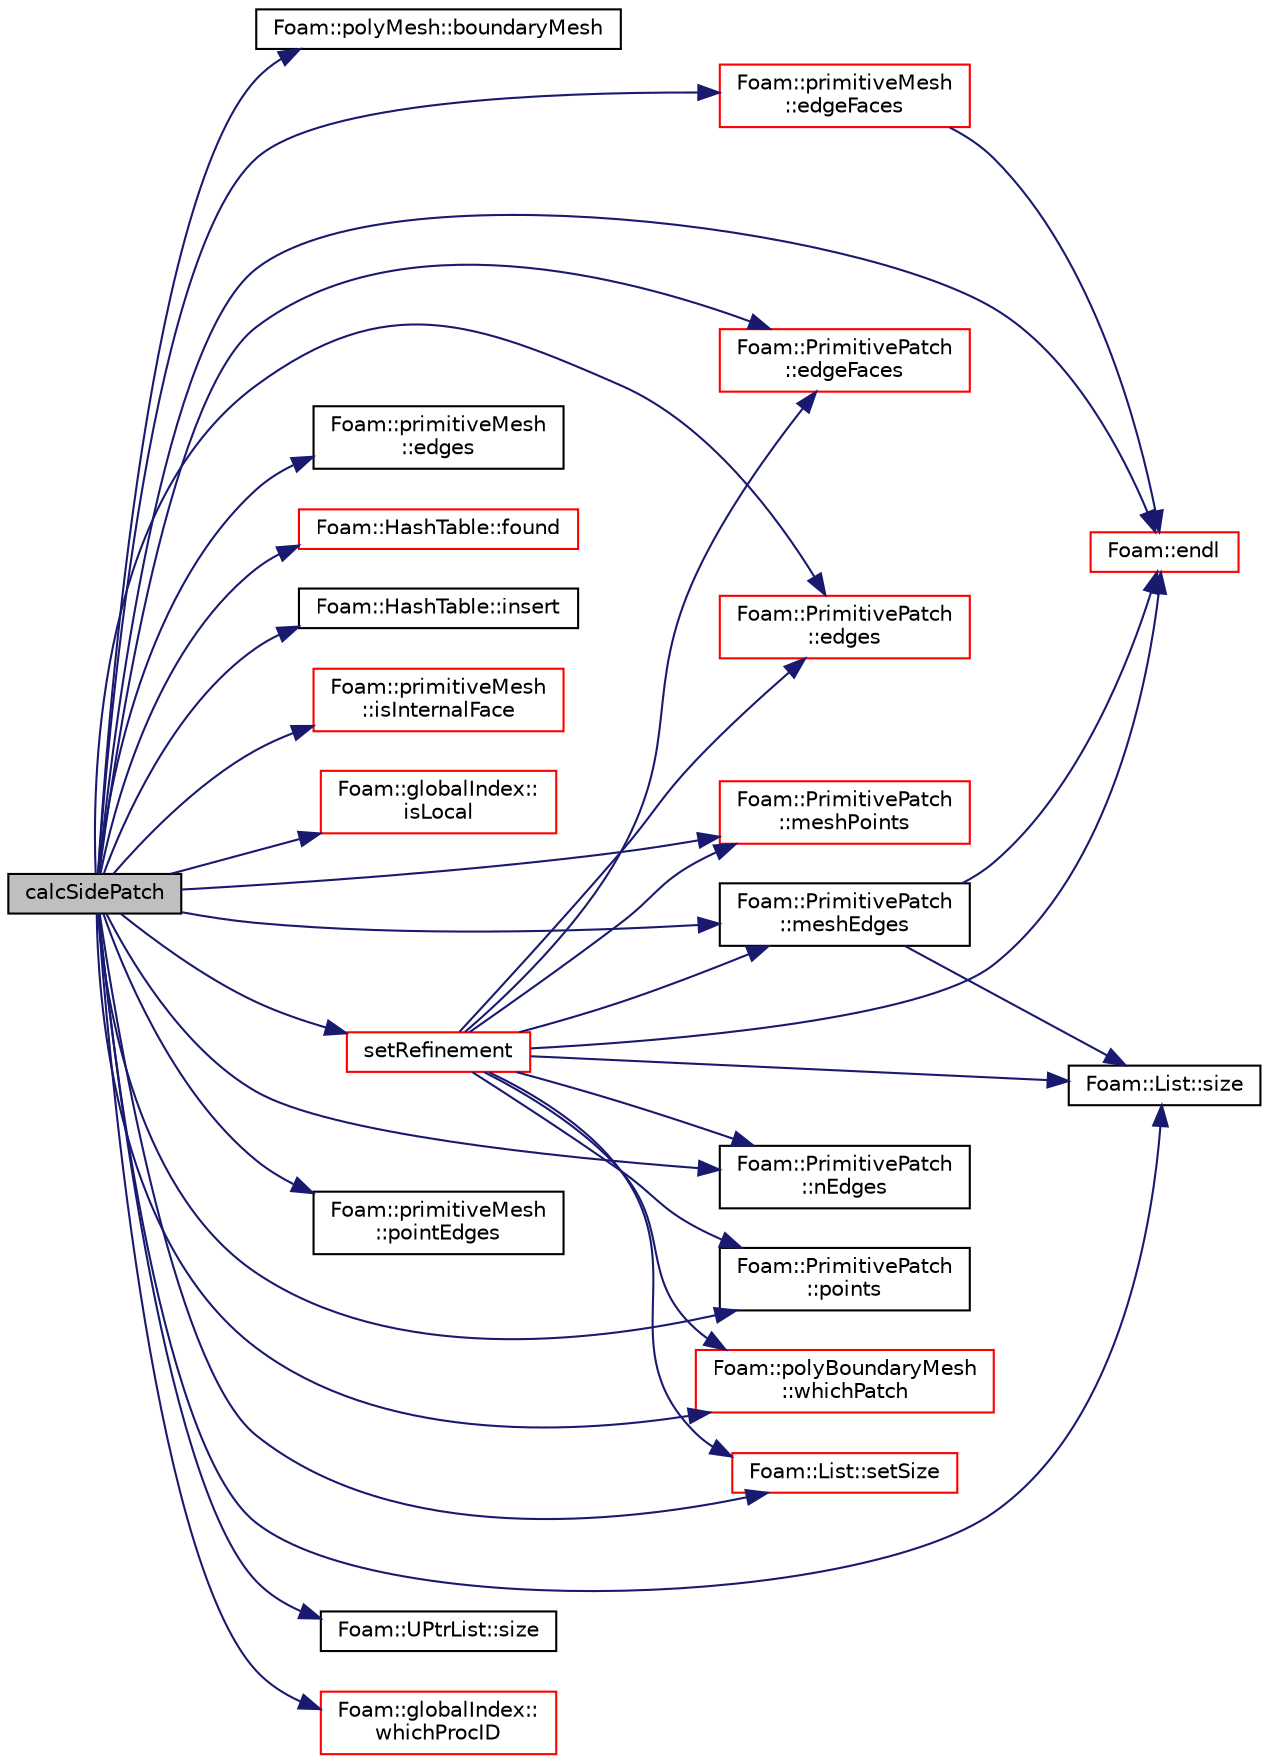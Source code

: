 digraph "calcSidePatch"
{
  bgcolor="transparent";
  edge [fontname="Helvetica",fontsize="10",labelfontname="Helvetica",labelfontsize="10"];
  node [fontname="Helvetica",fontsize="10",shape=record];
  rankdir="LR";
  Node1 [label="calcSidePatch",height=0.2,width=0.4,color="black", fillcolor="grey75", style="filled", fontcolor="black"];
  Node1 -> Node2 [color="midnightblue",fontsize="10",style="solid",fontname="Helvetica"];
  Node2 [label="Foam::polyMesh::boundaryMesh",height=0.2,width=0.4,color="black",URL="$a01954.html#a6b7f5ba89250dbd7a1c6c7860ab60fe3",tooltip="Return boundary mesh. "];
  Node1 -> Node3 [color="midnightblue",fontsize="10",style="solid",fontname="Helvetica"];
  Node3 [label="Foam::PrimitivePatch\l::edgeFaces",height=0.2,width=0.4,color="red",URL="$a02010.html#ab456054a1e7e1a07261799f50167916f",tooltip="Return edge-face addressing. "];
  Node1 -> Node4 [color="midnightblue",fontsize="10",style="solid",fontname="Helvetica"];
  Node4 [label="Foam::primitiveMesh\l::edgeFaces",height=0.2,width=0.4,color="red",URL="$a02007.html#ab456054a1e7e1a07261799f50167916f"];
  Node4 -> Node5 [color="midnightblue",fontsize="10",style="solid",fontname="Helvetica"];
  Node5 [label="Foam::endl",height=0.2,width=0.4,color="red",URL="$a10979.html#a2db8fe02a0d3909e9351bb4275b23ce4",tooltip="Add newline and flush stream. "];
  Node1 -> Node6 [color="midnightblue",fontsize="10",style="solid",fontname="Helvetica"];
  Node6 [label="Foam::PrimitivePatch\l::edges",height=0.2,width=0.4,color="red",URL="$a02010.html#aae82d34fe433288eb6b1f9dea53675c8",tooltip="Return list of edges, address into LOCAL point list. "];
  Node1 -> Node7 [color="midnightblue",fontsize="10",style="solid",fontname="Helvetica"];
  Node7 [label="Foam::primitiveMesh\l::edges",height=0.2,width=0.4,color="black",URL="$a02007.html#aae82d34fe433288eb6b1f9dea53675c8",tooltip="Return mesh edges. Uses calcEdges. "];
  Node1 -> Node5 [color="midnightblue",fontsize="10",style="solid",fontname="Helvetica"];
  Node1 -> Node8 [color="midnightblue",fontsize="10",style="solid",fontname="Helvetica"];
  Node8 [label="Foam::HashTable::found",height=0.2,width=0.4,color="red",URL="$a00997.html#a3df8044b3c7afb4eb62517f64e85eab6",tooltip="Return true if hashedEntry is found in table. "];
  Node1 -> Node9 [color="midnightblue",fontsize="10",style="solid",fontname="Helvetica"];
  Node9 [label="Foam::HashTable::insert",height=0.2,width=0.4,color="black",URL="$a00997.html#a5eee1e0e199ad59b9cb3916cd42156e0",tooltip="Insert a new hashedEntry. "];
  Node1 -> Node10 [color="midnightblue",fontsize="10",style="solid",fontname="Helvetica"];
  Node10 [label="Foam::primitiveMesh\l::isInternalFace",height=0.2,width=0.4,color="red",URL="$a02007.html#a836bb7ec097736e6d0c7903e486776a8",tooltip="Return true if given face label is internal to the mesh. "];
  Node1 -> Node11 [color="midnightblue",fontsize="10",style="solid",fontname="Helvetica"];
  Node11 [label="Foam::globalIndex::\lisLocal",height=0.2,width=0.4,color="red",URL="$a00943.html#afb056b2091a6bf83c081430e0d64d449",tooltip="Is on local processor. "];
  Node1 -> Node12 [color="midnightblue",fontsize="10",style="solid",fontname="Helvetica"];
  Node12 [label="Foam::PrimitivePatch\l::meshEdges",height=0.2,width=0.4,color="black",URL="$a02010.html#ac19048ef57f6dd80e2dec2e69709e82d",tooltip="Return labels of patch edges in the global edge list using. "];
  Node12 -> Node5 [color="midnightblue",fontsize="10",style="solid",fontname="Helvetica"];
  Node12 -> Node13 [color="midnightblue",fontsize="10",style="solid",fontname="Helvetica"];
  Node13 [label="Foam::List::size",height=0.2,width=0.4,color="black",URL="$a01390.html#a8a5f6fa29bd4b500caf186f60245b384",tooltip="Override size to be inconsistent with allocated storage. "];
  Node1 -> Node14 [color="midnightblue",fontsize="10",style="solid",fontname="Helvetica"];
  Node14 [label="Foam::PrimitivePatch\l::meshPoints",height=0.2,width=0.4,color="red",URL="$a02010.html#ae4935f85c38392518565dd7c666e3caf",tooltip="Return labelList of mesh points in patch. They are constructed. "];
  Node1 -> Node15 [color="midnightblue",fontsize="10",style="solid",fontname="Helvetica"];
  Node15 [label="Foam::PrimitivePatch\l::nEdges",height=0.2,width=0.4,color="black",URL="$a02010.html#a1db9478309c639504a743b7b194226f4",tooltip="Return number of edges in patch. "];
  Node1 -> Node16 [color="midnightblue",fontsize="10",style="solid",fontname="Helvetica"];
  Node16 [label="Foam::primitiveMesh\l::pointEdges",height=0.2,width=0.4,color="black",URL="$a02007.html#a9372e15b6f50db75f39f33f24d4887a4"];
  Node1 -> Node17 [color="midnightblue",fontsize="10",style="solid",fontname="Helvetica"];
  Node17 [label="Foam::PrimitivePatch\l::points",height=0.2,width=0.4,color="black",URL="$a02010.html#a1f42f31bcf706357682dcf097255b544",tooltip="Return reference to global points. "];
  Node1 -> Node18 [color="midnightblue",fontsize="10",style="solid",fontname="Helvetica"];
  Node18 [label="setRefinement",height=0.2,width=0.4,color="red",URL="$a00024.html#a9488cb0518f21b76444c508cc9658d64",tooltip="Play commands into polyTopoChange to create layers on top. "];
  Node18 -> Node5 [color="midnightblue",fontsize="10",style="solid",fontname="Helvetica"];
  Node18 -> Node13 [color="midnightblue",fontsize="10",style="solid",fontname="Helvetica"];
  Node18 -> Node6 [color="midnightblue",fontsize="10",style="solid",fontname="Helvetica"];
  Node18 -> Node14 [color="midnightblue",fontsize="10",style="solid",fontname="Helvetica"];
  Node18 -> Node12 [color="midnightblue",fontsize="10",style="solid",fontname="Helvetica"];
  Node18 -> Node15 [color="midnightblue",fontsize="10",style="solid",fontname="Helvetica"];
  Node18 -> Node3 [color="midnightblue",fontsize="10",style="solid",fontname="Helvetica"];
  Node18 -> Node17 [color="midnightblue",fontsize="10",style="solid",fontname="Helvetica"];
  Node18 -> Node19 [color="midnightblue",fontsize="10",style="solid",fontname="Helvetica"];
  Node19 [label="Foam::polyBoundaryMesh\l::whichPatch",height=0.2,width=0.4,color="red",URL="$a01948.html#a6d7e875689c6272231ad4b60139b7324",tooltip="Return patch index for a given face label. "];
  Node18 -> Node20 [color="midnightblue",fontsize="10",style="solid",fontname="Helvetica"];
  Node20 [label="Foam::List::setSize",height=0.2,width=0.4,color="red",URL="$a01390.html#aedb985ffeaf1bdbfeccc2a8730405703",tooltip="Reset size of List. "];
  Node1 -> Node20 [color="midnightblue",fontsize="10",style="solid",fontname="Helvetica"];
  Node1 -> Node13 [color="midnightblue",fontsize="10",style="solid",fontname="Helvetica"];
  Node1 -> Node21 [color="midnightblue",fontsize="10",style="solid",fontname="Helvetica"];
  Node21 [label="Foam::UPtrList::size",height=0.2,width=0.4,color="black",URL="$a02863.html#a723361dc2020160f5492e8fe2d09fa44",tooltip="Return the number of elements in the UPtrList. "];
  Node1 -> Node19 [color="midnightblue",fontsize="10",style="solid",fontname="Helvetica"];
  Node1 -> Node22 [color="midnightblue",fontsize="10",style="solid",fontname="Helvetica"];
  Node22 [label="Foam::globalIndex::\lwhichProcID",height=0.2,width=0.4,color="red",URL="$a00943.html#ab70df8e7600efac087c911a2a8bbf039",tooltip="Which processor does global come from? Binary search. "];
}
